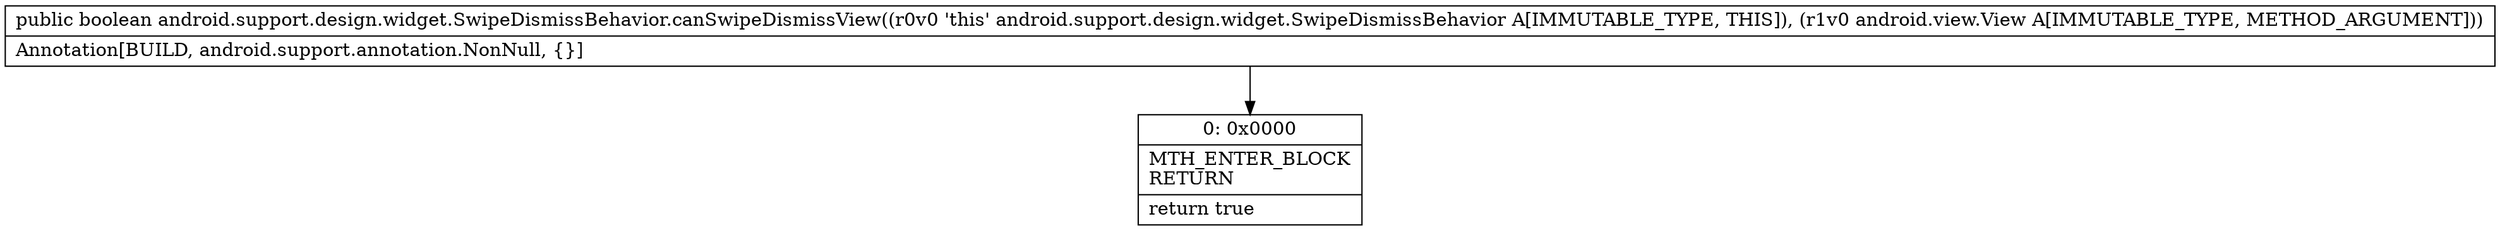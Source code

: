 digraph "CFG forandroid.support.design.widget.SwipeDismissBehavior.canSwipeDismissView(Landroid\/view\/View;)Z" {
Node_0 [shape=record,label="{0\:\ 0x0000|MTH_ENTER_BLOCK\lRETURN\l|return true\l}"];
MethodNode[shape=record,label="{public boolean android.support.design.widget.SwipeDismissBehavior.canSwipeDismissView((r0v0 'this' android.support.design.widget.SwipeDismissBehavior A[IMMUTABLE_TYPE, THIS]), (r1v0 android.view.View A[IMMUTABLE_TYPE, METHOD_ARGUMENT]))  | Annotation[BUILD, android.support.annotation.NonNull, \{\}]\l}"];
MethodNode -> Node_0;
}

